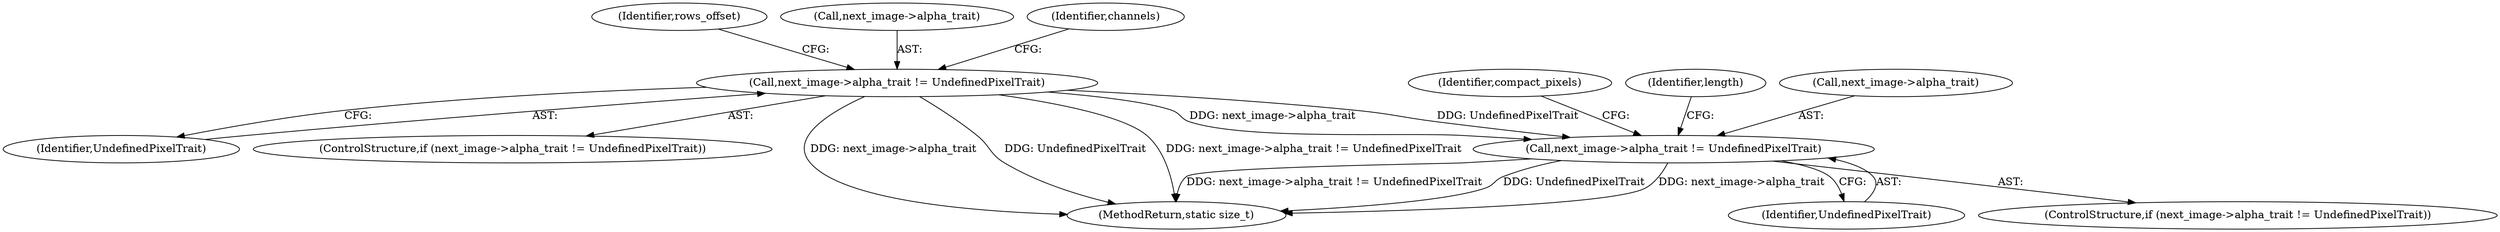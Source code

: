 digraph "0_ImageMagick_d4ec73f866a7c42a2e7f301fcd696e5cb7a7d3ab_2@pointer" {
"1000446" [label="(Call,next_image->alpha_trait != UndefinedPixelTrait)"];
"1000181" [label="(Call,next_image->alpha_trait != UndefinedPixelTrait)"];
"1000485" [label="(Identifier,compact_pixels)"];
"1000180" [label="(ControlStructure,if (next_image->alpha_trait != UndefinedPixelTrait))"];
"1000189" [label="(Identifier,rows_offset)"];
"1000584" [label="(MethodReturn,static size_t)"];
"1000453" [label="(Identifier,length)"];
"1000445" [label="(ControlStructure,if (next_image->alpha_trait != UndefinedPixelTrait))"];
"1000182" [label="(Call,next_image->alpha_trait)"];
"1000450" [label="(Identifier,UndefinedPixelTrait)"];
"1000187" [label="(Identifier,channels)"];
"1000181" [label="(Call,next_image->alpha_trait != UndefinedPixelTrait)"];
"1000185" [label="(Identifier,UndefinedPixelTrait)"];
"1000447" [label="(Call,next_image->alpha_trait)"];
"1000446" [label="(Call,next_image->alpha_trait != UndefinedPixelTrait)"];
"1000446" -> "1000445"  [label="AST: "];
"1000446" -> "1000450"  [label="CFG: "];
"1000447" -> "1000446"  [label="AST: "];
"1000450" -> "1000446"  [label="AST: "];
"1000453" -> "1000446"  [label="CFG: "];
"1000485" -> "1000446"  [label="CFG: "];
"1000446" -> "1000584"  [label="DDG: UndefinedPixelTrait"];
"1000446" -> "1000584"  [label="DDG: next_image->alpha_trait"];
"1000446" -> "1000584"  [label="DDG: next_image->alpha_trait != UndefinedPixelTrait"];
"1000181" -> "1000446"  [label="DDG: next_image->alpha_trait"];
"1000181" -> "1000446"  [label="DDG: UndefinedPixelTrait"];
"1000181" -> "1000180"  [label="AST: "];
"1000181" -> "1000185"  [label="CFG: "];
"1000182" -> "1000181"  [label="AST: "];
"1000185" -> "1000181"  [label="AST: "];
"1000187" -> "1000181"  [label="CFG: "];
"1000189" -> "1000181"  [label="CFG: "];
"1000181" -> "1000584"  [label="DDG: next_image->alpha_trait"];
"1000181" -> "1000584"  [label="DDG: UndefinedPixelTrait"];
"1000181" -> "1000584"  [label="DDG: next_image->alpha_trait != UndefinedPixelTrait"];
}
